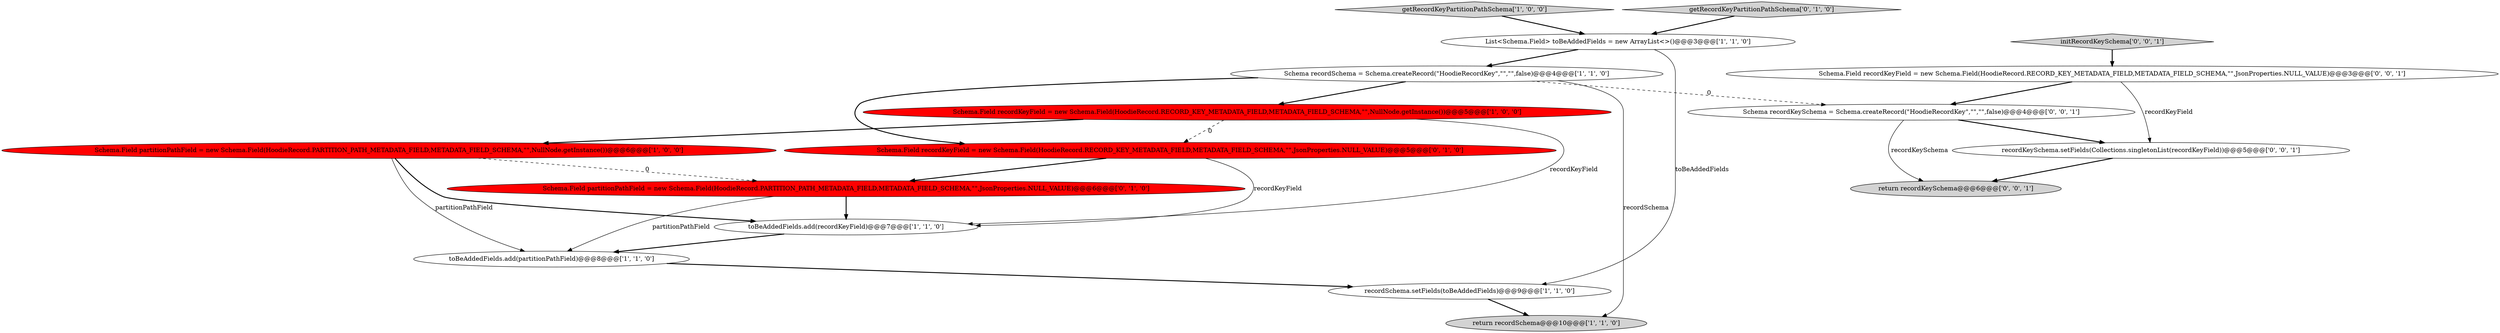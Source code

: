 digraph {
16 [style = filled, label = "initRecordKeySchema['0', '0', '1']", fillcolor = lightgray, shape = diamond image = "AAA0AAABBB3BBB"];
4 [style = filled, label = "return recordSchema@@@10@@@['1', '1', '0']", fillcolor = lightgray, shape = ellipse image = "AAA0AAABBB1BBB"];
0 [style = filled, label = "Schema.Field partitionPathField = new Schema.Field(HoodieRecord.PARTITION_PATH_METADATA_FIELD,METADATA_FIELD_SCHEMA,\"\",NullNode.getInstance())@@@6@@@['1', '0', '0']", fillcolor = red, shape = ellipse image = "AAA1AAABBB1BBB"];
1 [style = filled, label = "getRecordKeyPartitionPathSchema['1', '0', '0']", fillcolor = lightgray, shape = diamond image = "AAA0AAABBB1BBB"];
3 [style = filled, label = "Schema.Field recordKeyField = new Schema.Field(HoodieRecord.RECORD_KEY_METADATA_FIELD,METADATA_FIELD_SCHEMA,\"\",NullNode.getInstance())@@@5@@@['1', '0', '0']", fillcolor = red, shape = ellipse image = "AAA1AAABBB1BBB"];
10 [style = filled, label = "Schema.Field partitionPathField = new Schema.Field(HoodieRecord.PARTITION_PATH_METADATA_FIELD,METADATA_FIELD_SCHEMA,\"\",JsonProperties.NULL_VALUE)@@@6@@@['0', '1', '0']", fillcolor = red, shape = ellipse image = "AAA1AAABBB2BBB"];
2 [style = filled, label = "recordSchema.setFields(toBeAddedFields)@@@9@@@['1', '1', '0']", fillcolor = white, shape = ellipse image = "AAA0AAABBB1BBB"];
7 [style = filled, label = "Schema recordSchema = Schema.createRecord(\"HoodieRecordKey\",\"\",\"\",false)@@@4@@@['1', '1', '0']", fillcolor = white, shape = ellipse image = "AAA0AAABBB1BBB"];
13 [style = filled, label = "Schema recordKeySchema = Schema.createRecord(\"HoodieRecordKey\",\"\",\"\",false)@@@4@@@['0', '0', '1']", fillcolor = white, shape = ellipse image = "AAA0AAABBB3BBB"];
6 [style = filled, label = "toBeAddedFields.add(partitionPathField)@@@8@@@['1', '1', '0']", fillcolor = white, shape = ellipse image = "AAA0AAABBB1BBB"];
8 [style = filled, label = "toBeAddedFields.add(recordKeyField)@@@7@@@['1', '1', '0']", fillcolor = white, shape = ellipse image = "AAA0AAABBB1BBB"];
11 [style = filled, label = "Schema.Field recordKeyField = new Schema.Field(HoodieRecord.RECORD_KEY_METADATA_FIELD,METADATA_FIELD_SCHEMA,\"\",JsonProperties.NULL_VALUE)@@@5@@@['0', '1', '0']", fillcolor = red, shape = ellipse image = "AAA1AAABBB2BBB"];
5 [style = filled, label = "List<Schema.Field> toBeAddedFields = new ArrayList<>()@@@3@@@['1', '1', '0']", fillcolor = white, shape = ellipse image = "AAA0AAABBB1BBB"];
14 [style = filled, label = "Schema.Field recordKeyField = new Schema.Field(HoodieRecord.RECORD_KEY_METADATA_FIELD,METADATA_FIELD_SCHEMA,\"\",JsonProperties.NULL_VALUE)@@@3@@@['0', '0', '1']", fillcolor = white, shape = ellipse image = "AAA0AAABBB3BBB"];
15 [style = filled, label = "recordKeySchema.setFields(Collections.singletonList(recordKeyField))@@@5@@@['0', '0', '1']", fillcolor = white, shape = ellipse image = "AAA0AAABBB3BBB"];
12 [style = filled, label = "return recordKeySchema@@@6@@@['0', '0', '1']", fillcolor = lightgray, shape = ellipse image = "AAA0AAABBB3BBB"];
9 [style = filled, label = "getRecordKeyPartitionPathSchema['0', '1', '0']", fillcolor = lightgray, shape = diamond image = "AAA0AAABBB2BBB"];
1->5 [style = bold, label=""];
14->15 [style = solid, label="recordKeyField"];
7->11 [style = bold, label=""];
3->8 [style = solid, label="recordKeyField"];
5->2 [style = solid, label="toBeAddedFields"];
11->8 [style = solid, label="recordKeyField"];
8->6 [style = bold, label=""];
2->4 [style = bold, label=""];
7->3 [style = bold, label=""];
3->0 [style = bold, label=""];
13->12 [style = solid, label="recordKeySchema"];
0->10 [style = dashed, label="0"];
6->2 [style = bold, label=""];
10->8 [style = bold, label=""];
11->10 [style = bold, label=""];
0->8 [style = bold, label=""];
7->13 [style = dashed, label="0"];
9->5 [style = bold, label=""];
5->7 [style = bold, label=""];
16->14 [style = bold, label=""];
15->12 [style = bold, label=""];
13->15 [style = bold, label=""];
14->13 [style = bold, label=""];
0->6 [style = solid, label="partitionPathField"];
7->4 [style = solid, label="recordSchema"];
3->11 [style = dashed, label="0"];
10->6 [style = solid, label="partitionPathField"];
}

